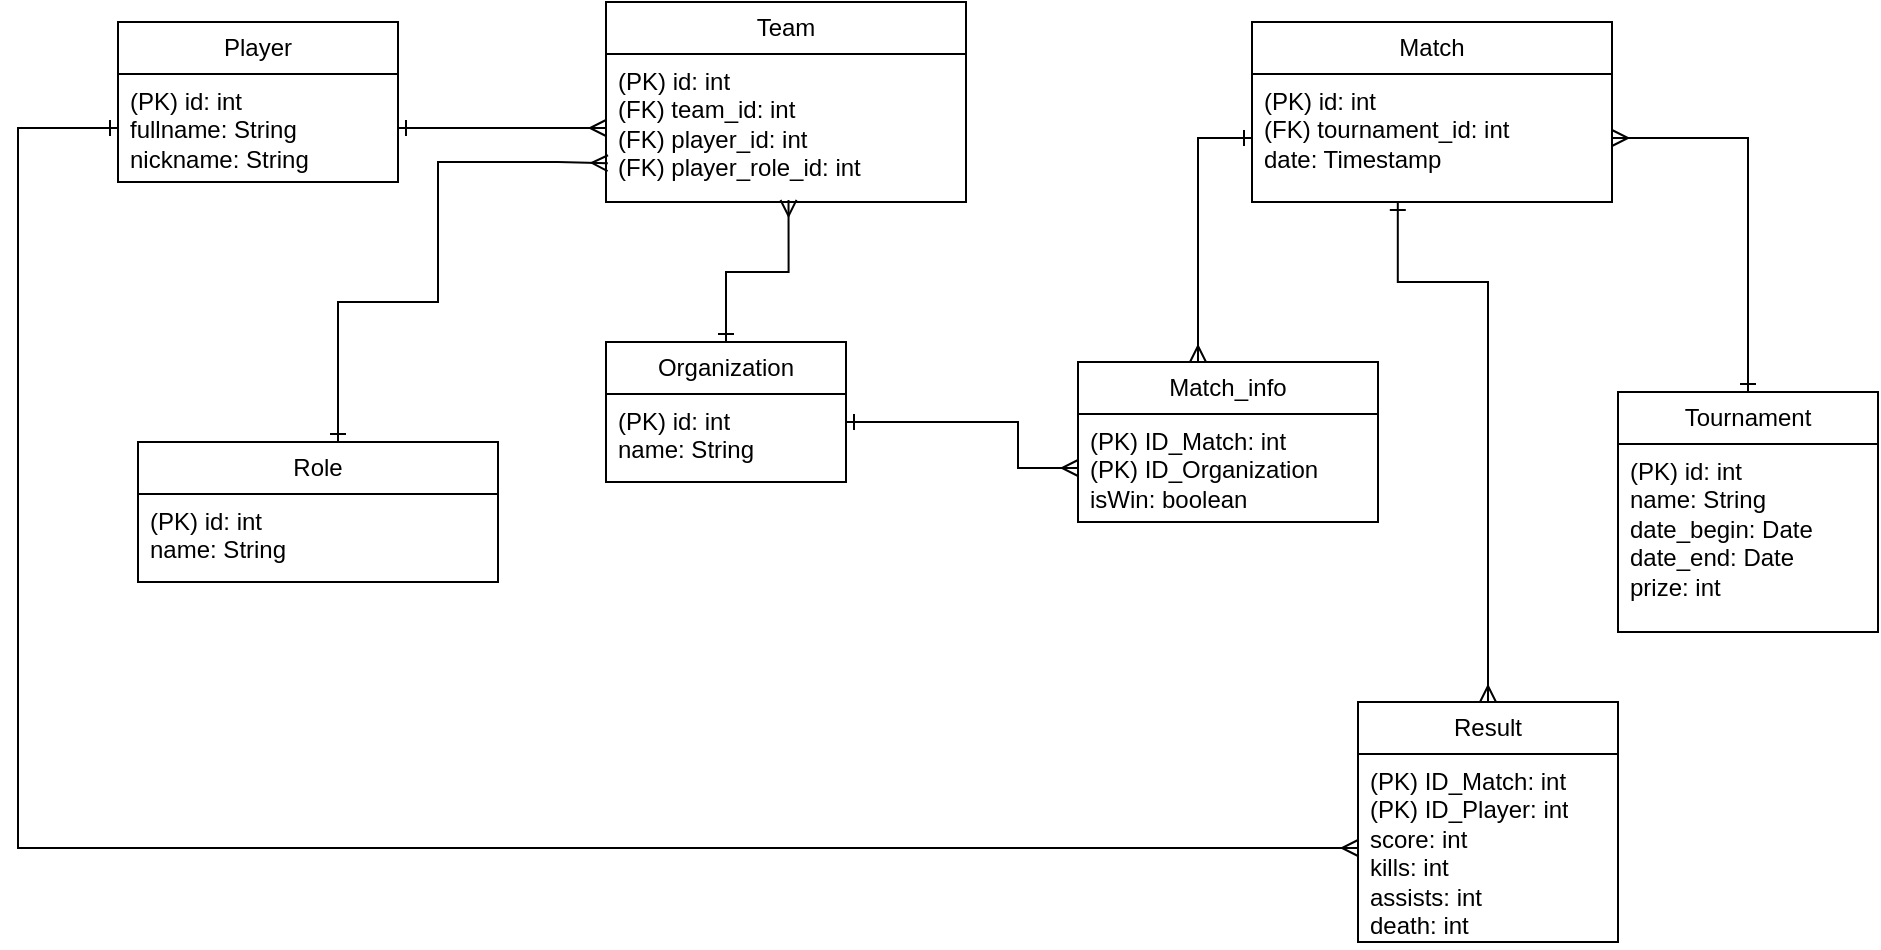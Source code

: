 <mxfile version="24.7.12">
  <diagram name="Страница — 1" id="4FGiYLuR-jafjmGh9V1V">
    <mxGraphModel dx="1358" dy="595" grid="1" gridSize="10" guides="1" tooltips="1" connect="1" arrows="1" fold="1" page="1" pageScale="1" pageWidth="827" pageHeight="1169" math="0" shadow="0">
      <root>
        <mxCell id="0" />
        <mxCell id="1" parent="0" />
        <mxCell id="E1XORwaVy8atlfKuMLs9-1" value="Player" style="swimlane;fontStyle=0;childLayout=stackLayout;horizontal=1;startSize=26;fillColor=none;horizontalStack=0;resizeParent=1;resizeParentMax=0;resizeLast=0;collapsible=1;marginBottom=0;whiteSpace=wrap;html=1;rounded=0;" parent="1" vertex="1">
          <mxGeometry x="80" y="60" width="140" height="80" as="geometry" />
        </mxCell>
        <mxCell id="E1XORwaVy8atlfKuMLs9-2" value="(PK) id: int&lt;div&gt;fullname: String&lt;br&gt;nickname: String&lt;/div&gt;&lt;div&gt;&lt;br&gt;&lt;/div&gt;&lt;div&gt;&lt;br&gt;&lt;/div&gt;" style="text;strokeColor=none;fillColor=none;align=left;verticalAlign=top;spacingLeft=4;spacingRight=4;overflow=hidden;rotatable=0;points=[[0,0.5],[1,0.5]];portConstraint=eastwest;whiteSpace=wrap;html=1;" parent="E1XORwaVy8atlfKuMLs9-1" vertex="1">
          <mxGeometry y="26" width="140" height="54" as="geometry" />
        </mxCell>
        <mxCell id="E1XORwaVy8atlfKuMLs9-20" style="edgeStyle=orthogonalEdgeStyle;rounded=0;orthogonalLoop=1;jettySize=auto;html=1;entryX=0.507;entryY=0.986;entryDx=0;entryDy=0;entryPerimeter=0;startArrow=ERone;startFill=0;endArrow=ERmany;endFill=0;" parent="1" source="E1XORwaVy8atlfKuMLs9-3" target="E1XORwaVy8atlfKuMLs9-6" edge="1">
          <mxGeometry relative="1" as="geometry">
            <mxPoint x="414" y="160" as="targetPoint" />
          </mxGeometry>
        </mxCell>
        <mxCell id="E1XORwaVy8atlfKuMLs9-3" value="Organization" style="swimlane;fontStyle=0;childLayout=stackLayout;horizontal=1;startSize=26;fillColor=none;horizontalStack=0;resizeParent=1;resizeParentMax=0;resizeLast=0;collapsible=1;marginBottom=0;whiteSpace=wrap;html=1;rounded=0;" parent="1" vertex="1">
          <mxGeometry x="324" y="220" width="120" height="70" as="geometry" />
        </mxCell>
        <mxCell id="E1XORwaVy8atlfKuMLs9-4" value="&lt;div&gt;&lt;div&gt;&lt;span style=&quot;background-color: initial;&quot;&gt;(PK)&amp;nbsp;&lt;/span&gt;id: int&lt;/div&gt;&lt;/div&gt;&lt;div&gt;name: String&lt;/div&gt;&lt;div&gt;&lt;br&gt;&lt;/div&gt;" style="text;strokeColor=none;fillColor=none;align=left;verticalAlign=top;spacingLeft=4;spacingRight=4;overflow=hidden;rotatable=0;points=[[0,0.5],[1,0.5]];portConstraint=eastwest;whiteSpace=wrap;html=1;" parent="E1XORwaVy8atlfKuMLs9-3" vertex="1">
          <mxGeometry y="26" width="120" height="44" as="geometry" />
        </mxCell>
        <mxCell id="E1XORwaVy8atlfKuMLs9-5" value="Team" style="swimlane;fontStyle=0;childLayout=stackLayout;horizontal=1;startSize=26;fillColor=none;horizontalStack=0;resizeParent=1;resizeParentMax=0;resizeLast=0;collapsible=1;marginBottom=0;whiteSpace=wrap;html=1;rounded=0;" parent="1" vertex="1">
          <mxGeometry x="324" y="50" width="180" height="100" as="geometry" />
        </mxCell>
        <mxCell id="E1XORwaVy8atlfKuMLs9-6" value="&lt;div&gt;&lt;span style=&quot;background-color: initial;&quot;&gt;(PK)&amp;nbsp;&lt;/span&gt;id: int&lt;/div&gt;&lt;div&gt;(FK) team_id: int&lt;/div&gt;&lt;div&gt;&lt;span style=&quot;background-color: initial;&quot;&gt;(FK)&lt;/span&gt;&lt;span style=&quot;background-color: initial;&quot;&gt;&amp;nbsp;&lt;/span&gt;player_id: int&lt;/div&gt;&lt;div&gt;&lt;span style=&quot;background-color: initial;&quot;&gt;(FK)&lt;/span&gt;&lt;span style=&quot;background-color: initial;&quot;&gt;&amp;nbsp;&lt;/span&gt;player_role_id: int&amp;nbsp;&lt;/div&gt;" style="text;strokeColor=none;fillColor=none;align=left;verticalAlign=top;spacingLeft=4;spacingRight=4;overflow=hidden;rotatable=0;points=[[0,0.5],[1,0.5]];portConstraint=eastwest;whiteSpace=wrap;html=1;" parent="E1XORwaVy8atlfKuMLs9-5" vertex="1">
          <mxGeometry y="26" width="180" height="74" as="geometry" />
        </mxCell>
        <mxCell id="E1XORwaVy8atlfKuMLs9-7" value="Match" style="swimlane;fontStyle=0;childLayout=stackLayout;horizontal=1;startSize=26;fillColor=none;horizontalStack=0;resizeParent=1;resizeParentMax=0;resizeLast=0;collapsible=1;marginBottom=0;whiteSpace=wrap;html=1;rounded=0;" parent="1" vertex="1">
          <mxGeometry x="647" y="60" width="180" height="90" as="geometry" />
        </mxCell>
        <mxCell id="E1XORwaVy8atlfKuMLs9-8" value="(PK) id: int&lt;br&gt;&lt;div&gt;&lt;span style=&quot;background-color: initial;&quot;&gt;(FK)&lt;/span&gt;&lt;span style=&quot;background-color: initial;&quot;&gt;&amp;nbsp;&lt;/span&gt;tournament_id: int&lt;/div&gt;&lt;div&gt;date: Timestamp&lt;/div&gt;" style="text;strokeColor=none;fillColor=none;align=left;verticalAlign=top;spacingLeft=4;spacingRight=4;overflow=hidden;rotatable=0;points=[[0,0.5],[1,0.5]];portConstraint=eastwest;whiteSpace=wrap;html=1;rounded=0;" parent="E1XORwaVy8atlfKuMLs9-7" vertex="1">
          <mxGeometry y="26" width="180" height="64" as="geometry" />
        </mxCell>
        <mxCell id="E1XORwaVy8atlfKuMLs9-9" value="Role" style="swimlane;fontStyle=0;childLayout=stackLayout;horizontal=1;startSize=26;fillColor=none;horizontalStack=0;resizeParent=1;resizeParentMax=0;resizeLast=0;collapsible=1;marginBottom=0;whiteSpace=wrap;html=1;rounded=0;" parent="1" vertex="1">
          <mxGeometry x="90" y="270" width="180" height="70" as="geometry" />
        </mxCell>
        <mxCell id="E1XORwaVy8atlfKuMLs9-10" value="(PK) id: int&lt;div&gt;name: String&lt;/div&gt;" style="text;strokeColor=none;fillColor=none;align=left;verticalAlign=top;spacingLeft=4;spacingRight=4;overflow=hidden;rotatable=0;points=[[0,0.5],[1,0.5]];portConstraint=eastwest;whiteSpace=wrap;html=1;" parent="E1XORwaVy8atlfKuMLs9-9" vertex="1">
          <mxGeometry y="26" width="180" height="44" as="geometry" />
        </mxCell>
        <mxCell id="E1XORwaVy8atlfKuMLs9-22" style="edgeStyle=orthogonalEdgeStyle;rounded=0;orthogonalLoop=1;jettySize=auto;html=1;entryX=1;entryY=0.5;entryDx=0;entryDy=0;startArrow=ERone;startFill=0;endArrow=ERmany;endFill=0;" parent="1" source="E1XORwaVy8atlfKuMLs9-15" target="E1XORwaVy8atlfKuMLs9-8" edge="1">
          <mxGeometry relative="1" as="geometry" />
        </mxCell>
        <mxCell id="E1XORwaVy8atlfKuMLs9-15" value="Tournament" style="swimlane;fontStyle=0;childLayout=stackLayout;horizontal=1;startSize=26;fillColor=none;horizontalStack=0;resizeParent=1;resizeParentMax=0;resizeLast=0;collapsible=1;marginBottom=0;whiteSpace=wrap;html=1;rounded=0;" parent="1" vertex="1">
          <mxGeometry x="830" y="245" width="130" height="120" as="geometry" />
        </mxCell>
        <mxCell id="E1XORwaVy8atlfKuMLs9-16" value="(PK) id: int&lt;div&gt;name: String&lt;/div&gt;&lt;div&gt;date_begin: Date&lt;/div&gt;&lt;div&gt;date_end: Date&lt;/div&gt;&lt;div&gt;prize: int&lt;/div&gt;" style="text;strokeColor=none;fillColor=none;align=left;verticalAlign=top;spacingLeft=4;spacingRight=4;overflow=hidden;rotatable=0;points=[[0,0.5],[1,0.5]];portConstraint=eastwest;whiteSpace=wrap;html=1;rounded=0;" parent="E1XORwaVy8atlfKuMLs9-15" vertex="1">
          <mxGeometry y="26" width="130" height="94" as="geometry" />
        </mxCell>
        <mxCell id="E1XORwaVy8atlfKuMLs9-17" value="Result" style="swimlane;fontStyle=0;childLayout=stackLayout;horizontal=1;startSize=26;fillColor=none;horizontalStack=0;resizeParent=1;resizeParentMax=0;resizeLast=0;collapsible=1;marginBottom=0;whiteSpace=wrap;html=1;rounded=0;" parent="1" vertex="1">
          <mxGeometry x="700" y="400" width="130" height="120" as="geometry" />
        </mxCell>
        <mxCell id="E1XORwaVy8atlfKuMLs9-18" value="&lt;div&gt;&lt;span style=&quot;background-color: initial;&quot;&gt;(PK)&lt;/span&gt;&lt;span style=&quot;background-color: initial;&quot;&gt;&amp;nbsp;&lt;/span&gt;ID_Match: int&lt;/div&gt;&lt;div&gt;&lt;span style=&quot;background-color: initial;&quot;&gt;(PK)&lt;/span&gt;&lt;span style=&quot;background-color: initial;&quot;&gt;&amp;nbsp;&lt;/span&gt;ID_Player: int&lt;/div&gt;&lt;div&gt;score: int&lt;/div&gt;&lt;div&gt;kills: int&lt;/div&gt;&lt;div&gt;assists: int&lt;/div&gt;&lt;div&gt;death: int&lt;/div&gt;" style="text;strokeColor=none;fillColor=none;align=left;verticalAlign=top;spacingLeft=4;spacingRight=4;overflow=hidden;rotatable=0;points=[[0,0.5],[1,0.5]];portConstraint=eastwest;whiteSpace=wrap;html=1;" parent="E1XORwaVy8atlfKuMLs9-17" vertex="1">
          <mxGeometry y="26" width="130" height="94" as="geometry" />
        </mxCell>
        <mxCell id="E1XORwaVy8atlfKuMLs9-19" style="rounded=0;orthogonalLoop=1;jettySize=auto;html=1;entryX=0;entryY=0.5;entryDx=0;entryDy=0;startArrow=ERone;startFill=0;endArrow=ERmany;endFill=0;" parent="1" source="E1XORwaVy8atlfKuMLs9-2" target="E1XORwaVy8atlfKuMLs9-6" edge="1">
          <mxGeometry relative="1" as="geometry" />
        </mxCell>
        <mxCell id="E1XORwaVy8atlfKuMLs9-21" style="edgeStyle=orthogonalEdgeStyle;rounded=0;orthogonalLoop=1;jettySize=auto;html=1;startArrow=ERone;startFill=0;endArrow=ERmany;endFill=0;entryX=0;entryY=0.5;entryDx=0;entryDy=0;" parent="1" source="E1XORwaVy8atlfKuMLs9-3" target="Bg445yyy2oSJyceVqIxz-3" edge="1">
          <mxGeometry relative="1" as="geometry">
            <Array as="points">
              <mxPoint x="530" y="260" />
              <mxPoint x="530" y="283" />
            </Array>
            <mxPoint x="590" y="140" as="targetPoint" />
          </mxGeometry>
        </mxCell>
        <mxCell id="E1XORwaVy8atlfKuMLs9-23" style="edgeStyle=orthogonalEdgeStyle;rounded=0;orthogonalLoop=1;jettySize=auto;html=1;entryX=0.005;entryY=0.738;entryDx=0;entryDy=0;entryPerimeter=0;startArrow=ERone;startFill=0;endArrow=ERmany;endFill=0;" parent="1" source="E1XORwaVy8atlfKuMLs9-9" target="E1XORwaVy8atlfKuMLs9-6" edge="1">
          <mxGeometry relative="1" as="geometry">
            <mxPoint x="310" y="160" as="targetPoint" />
            <Array as="points">
              <mxPoint x="190" y="200" />
              <mxPoint x="240" y="200" />
              <mxPoint x="240" y="130" />
              <mxPoint x="300" y="130" />
            </Array>
          </mxGeometry>
        </mxCell>
        <mxCell id="E1XORwaVy8atlfKuMLs9-25" style="edgeStyle=orthogonalEdgeStyle;rounded=0;orthogonalLoop=1;jettySize=auto;html=1;entryX=0.5;entryY=0;entryDx=0;entryDy=0;startArrow=ERone;startFill=0;endArrow=ERmany;endFill=0;exitX=0.405;exitY=1;exitDx=0;exitDy=0;exitPerimeter=0;" parent="1" target="E1XORwaVy8atlfKuMLs9-17" edge="1" source="E1XORwaVy8atlfKuMLs9-8">
          <mxGeometry relative="1" as="geometry">
            <Array as="points">
              <mxPoint x="720" y="190" />
              <mxPoint x="765" y="190" />
            </Array>
            <mxPoint x="646" y="170" as="sourcePoint" />
          </mxGeometry>
        </mxCell>
        <mxCell id="E1XORwaVy8atlfKuMLs9-28" style="edgeStyle=orthogonalEdgeStyle;rounded=0;orthogonalLoop=1;jettySize=auto;html=1;entryX=0;entryY=0.5;entryDx=0;entryDy=0;startArrow=ERone;startFill=0;endArrow=ERmany;endFill=0;" parent="1" source="E1XORwaVy8atlfKuMLs9-2" target="E1XORwaVy8atlfKuMLs9-18" edge="1">
          <mxGeometry relative="1" as="geometry">
            <Array as="points">
              <mxPoint x="30" y="113" />
              <mxPoint x="30" y="473" />
            </Array>
          </mxGeometry>
        </mxCell>
        <mxCell id="Bg445yyy2oSJyceVqIxz-2" value="Match_info" style="swimlane;fontStyle=0;childLayout=stackLayout;horizontal=1;startSize=26;fillColor=none;horizontalStack=0;resizeParent=1;resizeParentMax=0;resizeLast=0;collapsible=1;marginBottom=0;whiteSpace=wrap;html=1;rounded=0;" vertex="1" parent="1">
          <mxGeometry x="560" y="230" width="150" height="80" as="geometry" />
        </mxCell>
        <mxCell id="Bg445yyy2oSJyceVqIxz-3" value="&lt;div&gt;&lt;div&gt;&lt;span style=&quot;background-color: initial;&quot;&gt;(PK)&amp;nbsp;&lt;/span&gt;ID_Match: int&lt;/div&gt;&lt;/div&gt;&lt;div&gt;(PK) ID_Organization&lt;/div&gt;&lt;div&gt;isWin: boolean&lt;/div&gt;&lt;div&gt;&lt;br&gt;&lt;/div&gt;" style="text;strokeColor=none;fillColor=none;align=left;verticalAlign=top;spacingLeft=4;spacingRight=4;overflow=hidden;rotatable=0;points=[[0,0.5],[1,0.5]];portConstraint=eastwest;whiteSpace=wrap;html=1;" vertex="1" parent="Bg445yyy2oSJyceVqIxz-2">
          <mxGeometry y="26" width="150" height="54" as="geometry" />
        </mxCell>
        <mxCell id="Bg445yyy2oSJyceVqIxz-5" style="edgeStyle=orthogonalEdgeStyle;rounded=0;orthogonalLoop=1;jettySize=auto;html=1;entryX=0.5;entryY=0;entryDx=0;entryDy=0;startArrow=ERone;startFill=0;endArrow=ERmany;endFill=0;exitX=0;exitY=0.5;exitDx=0;exitDy=0;" edge="1" parent="1" source="E1XORwaVy8atlfKuMLs9-8">
          <mxGeometry relative="1" as="geometry">
            <Array as="points">
              <mxPoint x="620" y="118" />
            </Array>
            <mxPoint x="550" y="-20" as="sourcePoint" />
            <mxPoint x="620" y="230" as="targetPoint" />
          </mxGeometry>
        </mxCell>
      </root>
    </mxGraphModel>
  </diagram>
</mxfile>
